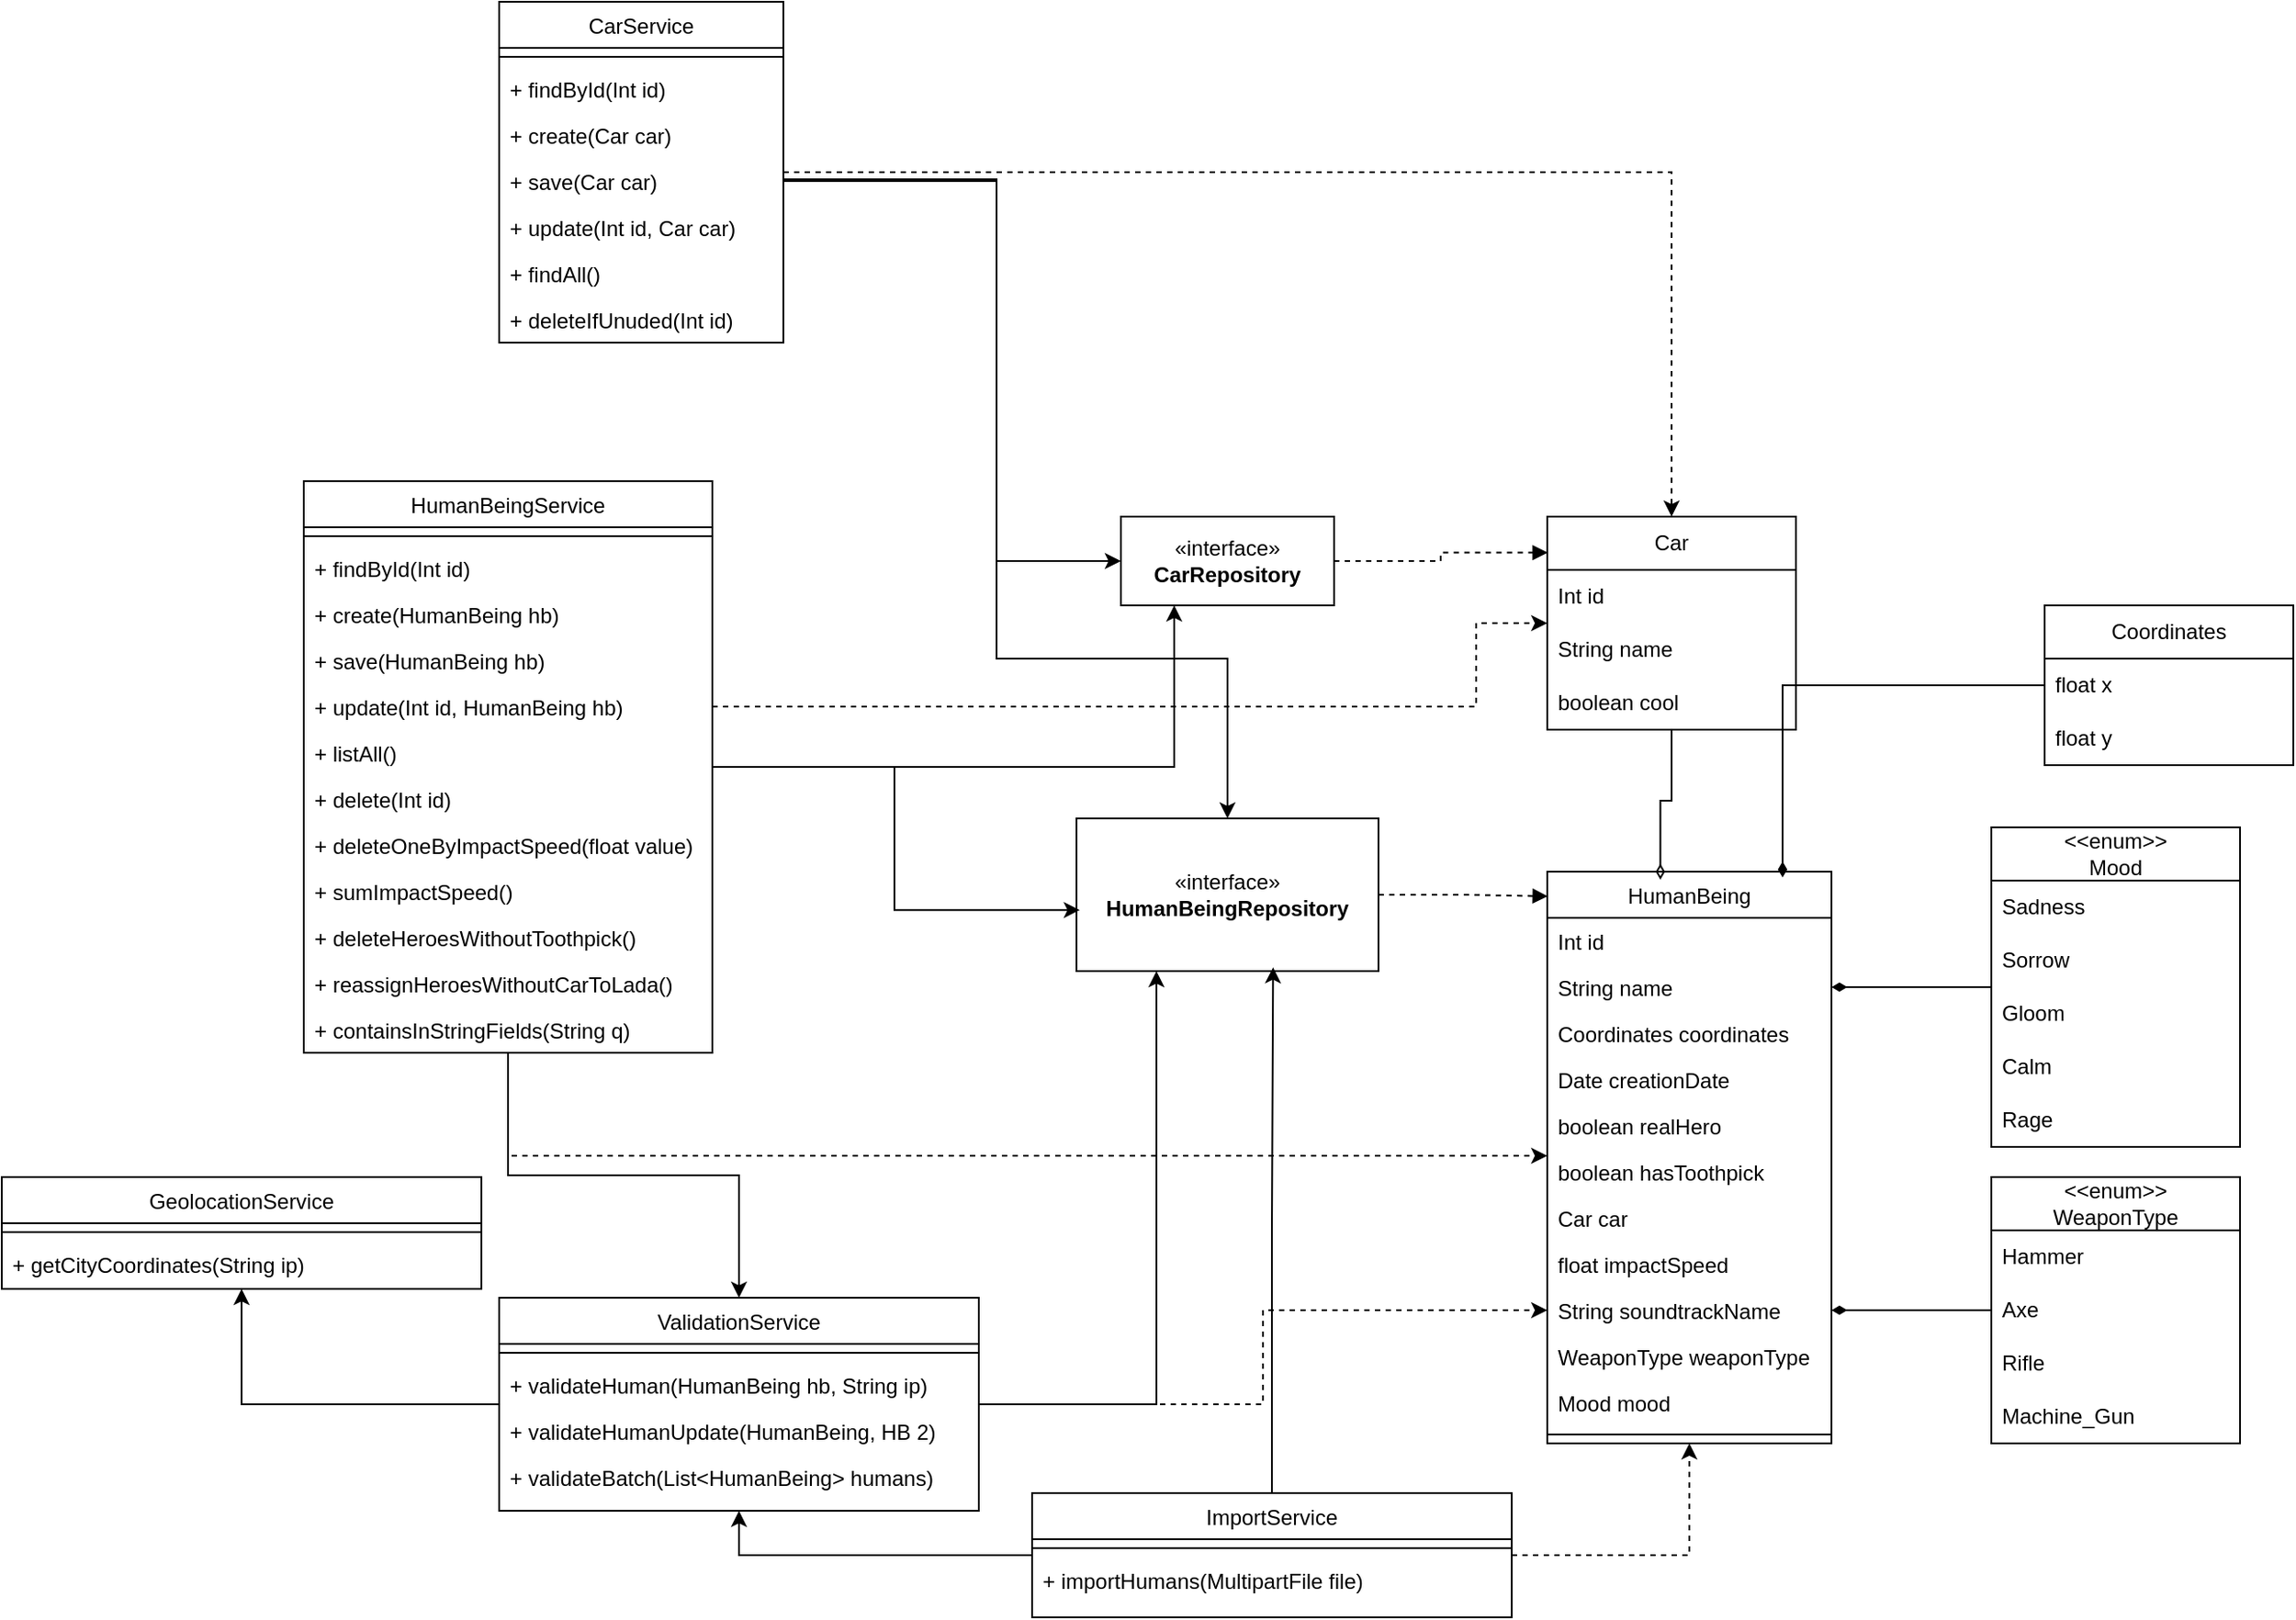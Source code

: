 <mxfile version="28.2.4">
  <diagram id="C5RBs43oDa-KdzZeNtuy" name="Page-1">
    <mxGraphModel dx="2614" dy="2122" grid="1" gridSize="10" guides="1" tooltips="1" connect="1" arrows="1" fold="1" page="1" pageScale="1" pageWidth="827" pageHeight="1169" math="0" shadow="0">
      <root>
        <mxCell id="WIyWlLk6GJQsqaUBKTNV-0" />
        <mxCell id="WIyWlLk6GJQsqaUBKTNV-1" parent="WIyWlLk6GJQsqaUBKTNV-0" />
        <mxCell id="zkfFHV4jXpPFQw0GAbJ--0" value="HumanBeing" style="swimlane;fontStyle=0;align=center;verticalAlign=top;childLayout=stackLayout;horizontal=1;startSize=26;horizontalStack=0;resizeParent=1;resizeLast=0;collapsible=1;marginBottom=0;rounded=0;shadow=0;strokeWidth=1;" parent="WIyWlLk6GJQsqaUBKTNV-1" vertex="1">
          <mxGeometry x="230" y="120" width="160" height="322" as="geometry">
            <mxRectangle x="230" y="140" width="160" height="26" as="alternateBounds" />
          </mxGeometry>
        </mxCell>
        <mxCell id="zkfFHV4jXpPFQw0GAbJ--1" value="Int id&#xa;" style="text;align=left;verticalAlign=top;spacingLeft=4;spacingRight=4;overflow=hidden;rotatable=0;points=[[0,0.5],[1,0.5]];portConstraint=eastwest;" parent="zkfFHV4jXpPFQw0GAbJ--0" vertex="1">
          <mxGeometry y="26" width="160" height="26" as="geometry" />
        </mxCell>
        <mxCell id="zkfFHV4jXpPFQw0GAbJ--2" value="String name" style="text;align=left;verticalAlign=top;spacingLeft=4;spacingRight=4;overflow=hidden;rotatable=0;points=[[0,0.5],[1,0.5]];portConstraint=eastwest;rounded=0;shadow=0;html=0;" parent="zkfFHV4jXpPFQw0GAbJ--0" vertex="1">
          <mxGeometry y="52" width="160" height="26" as="geometry" />
        </mxCell>
        <mxCell id="zkfFHV4jXpPFQw0GAbJ--3" value="Coordinates coordinates&#xa;" style="text;align=left;verticalAlign=top;spacingLeft=4;spacingRight=4;overflow=hidden;rotatable=0;points=[[0,0.5],[1,0.5]];portConstraint=eastwest;rounded=0;shadow=0;html=0;" parent="zkfFHV4jXpPFQw0GAbJ--0" vertex="1">
          <mxGeometry y="78" width="160" height="26" as="geometry" />
        </mxCell>
        <mxCell id="BKsxvk115X1CZB7dgmdb-5" value="Date creationDate" style="text;align=left;verticalAlign=top;spacingLeft=4;spacingRight=4;overflow=hidden;rotatable=0;points=[[0,0.5],[1,0.5]];portConstraint=eastwest;rounded=0;shadow=0;html=0;" parent="zkfFHV4jXpPFQw0GAbJ--0" vertex="1">
          <mxGeometry y="104" width="160" height="26" as="geometry" />
        </mxCell>
        <mxCell id="BKsxvk115X1CZB7dgmdb-6" value="boolean realHero" style="text;align=left;verticalAlign=top;spacingLeft=4;spacingRight=4;overflow=hidden;rotatable=0;points=[[0,0.5],[1,0.5]];portConstraint=eastwest;rounded=0;shadow=0;html=0;" parent="zkfFHV4jXpPFQw0GAbJ--0" vertex="1">
          <mxGeometry y="130" width="160" height="26" as="geometry" />
        </mxCell>
        <mxCell id="BKsxvk115X1CZB7dgmdb-7" value="boolean hasToothpick" style="text;align=left;verticalAlign=top;spacingLeft=4;spacingRight=4;overflow=hidden;rotatable=0;points=[[0,0.5],[1,0.5]];portConstraint=eastwest;rounded=0;shadow=0;html=0;" parent="zkfFHV4jXpPFQw0GAbJ--0" vertex="1">
          <mxGeometry y="156" width="160" height="26" as="geometry" />
        </mxCell>
        <mxCell id="BKsxvk115X1CZB7dgmdb-8" value="Car car" style="text;align=left;verticalAlign=top;spacingLeft=4;spacingRight=4;overflow=hidden;rotatable=0;points=[[0,0.5],[1,0.5]];portConstraint=eastwest;rounded=0;shadow=0;html=0;" parent="zkfFHV4jXpPFQw0GAbJ--0" vertex="1">
          <mxGeometry y="182" width="160" height="26" as="geometry" />
        </mxCell>
        <mxCell id="BKsxvk115X1CZB7dgmdb-9" value="float impactSpeed" style="text;align=left;verticalAlign=top;spacingLeft=4;spacingRight=4;overflow=hidden;rotatable=0;points=[[0,0.5],[1,0.5]];portConstraint=eastwest;rounded=0;shadow=0;html=0;" parent="zkfFHV4jXpPFQw0GAbJ--0" vertex="1">
          <mxGeometry y="208" width="160" height="26" as="geometry" />
        </mxCell>
        <mxCell id="BKsxvk115X1CZB7dgmdb-10" value="String soundtrackName" style="text;align=left;verticalAlign=top;spacingLeft=4;spacingRight=4;overflow=hidden;rotatable=0;points=[[0,0.5],[1,0.5]];portConstraint=eastwest;rounded=0;shadow=0;html=0;" parent="zkfFHV4jXpPFQw0GAbJ--0" vertex="1">
          <mxGeometry y="234" width="160" height="26" as="geometry" />
        </mxCell>
        <mxCell id="BKsxvk115X1CZB7dgmdb-11" value="WeaponType weaponType" style="text;align=left;verticalAlign=top;spacingLeft=4;spacingRight=4;overflow=hidden;rotatable=0;points=[[0,0.5],[1,0.5]];portConstraint=eastwest;rounded=0;shadow=0;html=0;" parent="zkfFHV4jXpPFQw0GAbJ--0" vertex="1">
          <mxGeometry y="260" width="160" height="26" as="geometry" />
        </mxCell>
        <mxCell id="BKsxvk115X1CZB7dgmdb-16" value="Mood mood&#xa;" style="text;align=left;verticalAlign=top;spacingLeft=4;spacingRight=4;overflow=hidden;rotatable=0;points=[[0,0.5],[1,0.5]];portConstraint=eastwest;rounded=0;shadow=0;html=0;" parent="zkfFHV4jXpPFQw0GAbJ--0" vertex="1">
          <mxGeometry y="286" width="160" height="26" as="geometry" />
        </mxCell>
        <mxCell id="zkfFHV4jXpPFQw0GAbJ--4" value="" style="line;html=1;strokeWidth=1;align=left;verticalAlign=middle;spacingTop=-1;spacingLeft=3;spacingRight=3;rotatable=0;labelPosition=right;points=[];portConstraint=eastwest;" parent="zkfFHV4jXpPFQw0GAbJ--0" vertex="1">
          <mxGeometry y="312" width="160" height="10" as="geometry" />
        </mxCell>
        <mxCell id="BKsxvk115X1CZB7dgmdb-12" value="&amp;lt;&amp;lt;enum&amp;gt;&amp;gt;&lt;div&gt;WeaponType&lt;/div&gt;" style="swimlane;fontStyle=0;childLayout=stackLayout;horizontal=1;startSize=30;horizontalStack=0;resizeParent=1;resizeParentMax=0;resizeLast=0;collapsible=1;marginBottom=0;whiteSpace=wrap;html=1;" parent="WIyWlLk6GJQsqaUBKTNV-1" vertex="1">
          <mxGeometry x="480" y="292" width="140" height="150" as="geometry" />
        </mxCell>
        <mxCell id="BKsxvk115X1CZB7dgmdb-13" value="Hammer" style="text;strokeColor=none;fillColor=none;align=left;verticalAlign=middle;spacingLeft=4;spacingRight=4;overflow=hidden;points=[[0,0.5],[1,0.5]];portConstraint=eastwest;rotatable=0;whiteSpace=wrap;html=1;" parent="BKsxvk115X1CZB7dgmdb-12" vertex="1">
          <mxGeometry y="30" width="140" height="30" as="geometry" />
        </mxCell>
        <mxCell id="BKsxvk115X1CZB7dgmdb-14" value="Axe" style="text;strokeColor=none;fillColor=none;align=left;verticalAlign=middle;spacingLeft=4;spacingRight=4;overflow=hidden;points=[[0,0.5],[1,0.5]];portConstraint=eastwest;rotatable=0;whiteSpace=wrap;html=1;" parent="BKsxvk115X1CZB7dgmdb-12" vertex="1">
          <mxGeometry y="60" width="140" height="30" as="geometry" />
        </mxCell>
        <mxCell id="BKsxvk115X1CZB7dgmdb-15" value="Rifle" style="text;strokeColor=none;fillColor=none;align=left;verticalAlign=middle;spacingLeft=4;spacingRight=4;overflow=hidden;points=[[0,0.5],[1,0.5]];portConstraint=eastwest;rotatable=0;whiteSpace=wrap;html=1;" parent="BKsxvk115X1CZB7dgmdb-12" vertex="1">
          <mxGeometry y="90" width="140" height="30" as="geometry" />
        </mxCell>
        <mxCell id="BKsxvk115X1CZB7dgmdb-17" value="Machine_Gun" style="text;strokeColor=none;fillColor=none;align=left;verticalAlign=middle;spacingLeft=4;spacingRight=4;overflow=hidden;points=[[0,0.5],[1,0.5]];portConstraint=eastwest;rotatable=0;whiteSpace=wrap;html=1;" parent="BKsxvk115X1CZB7dgmdb-12" vertex="1">
          <mxGeometry y="120" width="140" height="30" as="geometry" />
        </mxCell>
        <mxCell id="BKsxvk115X1CZB7dgmdb-18" style="edgeStyle=orthogonalEdgeStyle;rounded=0;orthogonalLoop=1;jettySize=auto;html=1;entryX=1;entryY=0.5;entryDx=0;entryDy=0;endArrow=diamondThin;endFill=1;" parent="WIyWlLk6GJQsqaUBKTNV-1" source="BKsxvk115X1CZB7dgmdb-14" target="BKsxvk115X1CZB7dgmdb-10" edge="1">
          <mxGeometry relative="1" as="geometry" />
        </mxCell>
        <mxCell id="BKsxvk115X1CZB7dgmdb-25" style="edgeStyle=orthogonalEdgeStyle;rounded=0;orthogonalLoop=1;jettySize=auto;html=1;entryX=1;entryY=0.5;entryDx=0;entryDy=0;endArrow=diamondThin;endFill=1;" parent="WIyWlLk6GJQsqaUBKTNV-1" source="BKsxvk115X1CZB7dgmdb-19" target="zkfFHV4jXpPFQw0GAbJ--2" edge="1">
          <mxGeometry relative="1" as="geometry" />
        </mxCell>
        <mxCell id="BKsxvk115X1CZB7dgmdb-19" value="&amp;lt;&amp;lt;enum&amp;gt;&amp;gt;&lt;div&gt;Mood&lt;/div&gt;" style="swimlane;fontStyle=0;childLayout=stackLayout;horizontal=1;startSize=30;horizontalStack=0;resizeParent=1;resizeParentMax=0;resizeLast=0;collapsible=1;marginBottom=0;whiteSpace=wrap;html=1;" parent="WIyWlLk6GJQsqaUBKTNV-1" vertex="1">
          <mxGeometry x="480" y="95" width="140" height="180" as="geometry" />
        </mxCell>
        <mxCell id="BKsxvk115X1CZB7dgmdb-20" value="Sadness" style="text;strokeColor=none;fillColor=none;align=left;verticalAlign=middle;spacingLeft=4;spacingRight=4;overflow=hidden;points=[[0,0.5],[1,0.5]];portConstraint=eastwest;rotatable=0;whiteSpace=wrap;html=1;" parent="BKsxvk115X1CZB7dgmdb-19" vertex="1">
          <mxGeometry y="30" width="140" height="30" as="geometry" />
        </mxCell>
        <mxCell id="BKsxvk115X1CZB7dgmdb-21" value="Sorrow" style="text;strokeColor=none;fillColor=none;align=left;verticalAlign=middle;spacingLeft=4;spacingRight=4;overflow=hidden;points=[[0,0.5],[1,0.5]];portConstraint=eastwest;rotatable=0;whiteSpace=wrap;html=1;" parent="BKsxvk115X1CZB7dgmdb-19" vertex="1">
          <mxGeometry y="60" width="140" height="30" as="geometry" />
        </mxCell>
        <mxCell id="BKsxvk115X1CZB7dgmdb-22" value="Gloom" style="text;strokeColor=none;fillColor=none;align=left;verticalAlign=middle;spacingLeft=4;spacingRight=4;overflow=hidden;points=[[0,0.5],[1,0.5]];portConstraint=eastwest;rotatable=0;whiteSpace=wrap;html=1;" parent="BKsxvk115X1CZB7dgmdb-19" vertex="1">
          <mxGeometry y="90" width="140" height="30" as="geometry" />
        </mxCell>
        <mxCell id="BKsxvk115X1CZB7dgmdb-23" value="Calm" style="text;strokeColor=none;fillColor=none;align=left;verticalAlign=middle;spacingLeft=4;spacingRight=4;overflow=hidden;points=[[0,0.5],[1,0.5]];portConstraint=eastwest;rotatable=0;whiteSpace=wrap;html=1;" parent="BKsxvk115X1CZB7dgmdb-19" vertex="1">
          <mxGeometry y="120" width="140" height="30" as="geometry" />
        </mxCell>
        <mxCell id="BKsxvk115X1CZB7dgmdb-24" value="Rage" style="text;strokeColor=none;fillColor=none;align=left;verticalAlign=middle;spacingLeft=4;spacingRight=4;overflow=hidden;points=[[0,0.5],[1,0.5]];portConstraint=eastwest;rotatable=0;whiteSpace=wrap;html=1;" parent="BKsxvk115X1CZB7dgmdb-19" vertex="1">
          <mxGeometry y="150" width="140" height="30" as="geometry" />
        </mxCell>
        <mxCell id="BKsxvk115X1CZB7dgmdb-26" value="Car" style="swimlane;fontStyle=0;childLayout=stackLayout;horizontal=1;startSize=30;horizontalStack=0;resizeParent=1;resizeParentMax=0;resizeLast=0;collapsible=1;marginBottom=0;whiteSpace=wrap;html=1;" parent="WIyWlLk6GJQsqaUBKTNV-1" vertex="1">
          <mxGeometry x="230" y="-80" width="140" height="120" as="geometry" />
        </mxCell>
        <mxCell id="BKsxvk115X1CZB7dgmdb-27" value="Int id" style="text;strokeColor=none;fillColor=none;align=left;verticalAlign=middle;spacingLeft=4;spacingRight=4;overflow=hidden;points=[[0,0.5],[1,0.5]];portConstraint=eastwest;rotatable=0;whiteSpace=wrap;html=1;" parent="BKsxvk115X1CZB7dgmdb-26" vertex="1">
          <mxGeometry y="30" width="140" height="30" as="geometry" />
        </mxCell>
        <mxCell id="BKsxvk115X1CZB7dgmdb-28" value="String name" style="text;strokeColor=none;fillColor=none;align=left;verticalAlign=middle;spacingLeft=4;spacingRight=4;overflow=hidden;points=[[0,0.5],[1,0.5]];portConstraint=eastwest;rotatable=0;whiteSpace=wrap;html=1;" parent="BKsxvk115X1CZB7dgmdb-26" vertex="1">
          <mxGeometry y="60" width="140" height="30" as="geometry" />
        </mxCell>
        <mxCell id="BKsxvk115X1CZB7dgmdb-29" value="boolean cool" style="text;strokeColor=none;fillColor=none;align=left;verticalAlign=middle;spacingLeft=4;spacingRight=4;overflow=hidden;points=[[0,0.5],[1,0.5]];portConstraint=eastwest;rotatable=0;whiteSpace=wrap;html=1;" parent="BKsxvk115X1CZB7dgmdb-26" vertex="1">
          <mxGeometry y="90" width="140" height="30" as="geometry" />
        </mxCell>
        <mxCell id="BKsxvk115X1CZB7dgmdb-30" value="Coordinates" style="swimlane;fontStyle=0;childLayout=stackLayout;horizontal=1;startSize=30;horizontalStack=0;resizeParent=1;resizeParentMax=0;resizeLast=0;collapsible=1;marginBottom=0;whiteSpace=wrap;html=1;" parent="WIyWlLk6GJQsqaUBKTNV-1" vertex="1">
          <mxGeometry x="510" y="-30" width="140" height="90" as="geometry" />
        </mxCell>
        <mxCell id="BKsxvk115X1CZB7dgmdb-31" value="float x" style="text;strokeColor=none;fillColor=none;align=left;verticalAlign=middle;spacingLeft=4;spacingRight=4;overflow=hidden;points=[[0,0.5],[1,0.5]];portConstraint=eastwest;rotatable=0;whiteSpace=wrap;html=1;" parent="BKsxvk115X1CZB7dgmdb-30" vertex="1">
          <mxGeometry y="30" width="140" height="30" as="geometry" />
        </mxCell>
        <mxCell id="BKsxvk115X1CZB7dgmdb-32" value="float y" style="text;strokeColor=none;fillColor=none;align=left;verticalAlign=middle;spacingLeft=4;spacingRight=4;overflow=hidden;points=[[0,0.5],[1,0.5]];portConstraint=eastwest;rotatable=0;whiteSpace=wrap;html=1;" parent="BKsxvk115X1CZB7dgmdb-30" vertex="1">
          <mxGeometry y="60" width="140" height="30" as="geometry" />
        </mxCell>
        <mxCell id="BKsxvk115X1CZB7dgmdb-34" style="edgeStyle=orthogonalEdgeStyle;rounded=0;orthogonalLoop=1;jettySize=auto;html=1;entryX=0.828;entryY=0.01;entryDx=0;entryDy=0;entryPerimeter=0;endArrow=diamondThin;endFill=1;" parent="WIyWlLk6GJQsqaUBKTNV-1" source="BKsxvk115X1CZB7dgmdb-31" target="zkfFHV4jXpPFQw0GAbJ--0" edge="1">
          <mxGeometry relative="1" as="geometry" />
        </mxCell>
        <mxCell id="BKsxvk115X1CZB7dgmdb-37" style="edgeStyle=orthogonalEdgeStyle;rounded=0;orthogonalLoop=1;jettySize=auto;html=1;entryX=0.398;entryY=0.014;entryDx=0;entryDy=0;entryPerimeter=0;endArrow=diamondThin;endFill=0;" parent="WIyWlLk6GJQsqaUBKTNV-1" source="BKsxvk115X1CZB7dgmdb-26" target="zkfFHV4jXpPFQw0GAbJ--0" edge="1">
          <mxGeometry relative="1" as="geometry" />
        </mxCell>
        <mxCell id="BKsxvk115X1CZB7dgmdb-39" value="«interface»&lt;br&gt;&lt;b&gt;HumanBeingRepository&lt;/b&gt;" style="html=1;whiteSpace=wrap;" parent="WIyWlLk6GJQsqaUBKTNV-1" vertex="1">
          <mxGeometry x="-35" y="90" width="170" height="86" as="geometry" />
        </mxCell>
        <mxCell id="BKsxvk115X1CZB7dgmdb-40" value="«interface»&lt;br&gt;&lt;b&gt;CarRepository&lt;/b&gt;" style="html=1;whiteSpace=wrap;" parent="WIyWlLk6GJQsqaUBKTNV-1" vertex="1">
          <mxGeometry x="-10" y="-80" width="120" height="50" as="geometry" />
        </mxCell>
        <mxCell id="BKsxvk115X1CZB7dgmdb-41" style="edgeStyle=orthogonalEdgeStyle;rounded=0;orthogonalLoop=1;jettySize=auto;html=1;entryX=0.002;entryY=0.169;entryDx=0;entryDy=0;entryPerimeter=0;dashed=1;endArrow=block;endFill=1;" parent="WIyWlLk6GJQsqaUBKTNV-1" source="BKsxvk115X1CZB7dgmdb-40" target="BKsxvk115X1CZB7dgmdb-26" edge="1">
          <mxGeometry relative="1" as="geometry" />
        </mxCell>
        <mxCell id="BKsxvk115X1CZB7dgmdb-42" style="edgeStyle=orthogonalEdgeStyle;rounded=0;orthogonalLoop=1;jettySize=auto;html=1;entryX=0.002;entryY=0.043;entryDx=0;entryDy=0;entryPerimeter=0;dashed=1;endArrow=block;endFill=1;" parent="WIyWlLk6GJQsqaUBKTNV-1" source="BKsxvk115X1CZB7dgmdb-39" target="zkfFHV4jXpPFQw0GAbJ--0" edge="1">
          <mxGeometry relative="1" as="geometry" />
        </mxCell>
        <mxCell id="BKsxvk115X1CZB7dgmdb-81" style="edgeStyle=orthogonalEdgeStyle;rounded=0;orthogonalLoop=1;jettySize=auto;html=1;entryX=0.5;entryY=0;entryDx=0;entryDy=0;dashed=1;" parent="WIyWlLk6GJQsqaUBKTNV-1" source="BKsxvk115X1CZB7dgmdb-43" target="BKsxvk115X1CZB7dgmdb-26" edge="1">
          <mxGeometry relative="1" as="geometry" />
        </mxCell>
        <mxCell id="BKsxvk115X1CZB7dgmdb-43" value="CarService" style="swimlane;fontStyle=0;align=center;verticalAlign=top;childLayout=stackLayout;horizontal=1;startSize=26;horizontalStack=0;resizeParent=1;resizeLast=0;collapsible=1;marginBottom=0;rounded=0;shadow=0;strokeWidth=1;" parent="WIyWlLk6GJQsqaUBKTNV-1" vertex="1">
          <mxGeometry x="-360" y="-370" width="160" height="192" as="geometry">
            <mxRectangle x="230" y="140" width="160" height="26" as="alternateBounds" />
          </mxGeometry>
        </mxCell>
        <mxCell id="BKsxvk115X1CZB7dgmdb-55" value="" style="line;html=1;strokeWidth=1;align=left;verticalAlign=middle;spacingTop=-1;spacingLeft=3;spacingRight=3;rotatable=0;labelPosition=right;points=[];portConstraint=eastwest;" parent="BKsxvk115X1CZB7dgmdb-43" vertex="1">
          <mxGeometry y="26" width="160" height="10" as="geometry" />
        </mxCell>
        <mxCell id="BKsxvk115X1CZB7dgmdb-56" value="+ findById(Int id)" style="text;align=left;verticalAlign=top;spacingLeft=4;spacingRight=4;overflow=hidden;rotatable=0;points=[[0,0.5],[1,0.5]];portConstraint=eastwest;" parent="BKsxvk115X1CZB7dgmdb-43" vertex="1">
          <mxGeometry y="36" width="160" height="26" as="geometry" />
        </mxCell>
        <mxCell id="BKsxvk115X1CZB7dgmdb-57" value="+ create(Car car)" style="text;align=left;verticalAlign=top;spacingLeft=4;spacingRight=4;overflow=hidden;rotatable=0;points=[[0,0.5],[1,0.5]];portConstraint=eastwest;" parent="BKsxvk115X1CZB7dgmdb-43" vertex="1">
          <mxGeometry y="62" width="160" height="26" as="geometry" />
        </mxCell>
        <mxCell id="BKsxvk115X1CZB7dgmdb-58" value="+ save(Car car)" style="text;align=left;verticalAlign=top;spacingLeft=4;spacingRight=4;overflow=hidden;rotatable=0;points=[[0,0.5],[1,0.5]];portConstraint=eastwest;" parent="BKsxvk115X1CZB7dgmdb-43" vertex="1">
          <mxGeometry y="88" width="160" height="26" as="geometry" />
        </mxCell>
        <mxCell id="BKsxvk115X1CZB7dgmdb-59" value="+ update(Int id, Car car)" style="text;align=left;verticalAlign=top;spacingLeft=4;spacingRight=4;overflow=hidden;rotatable=0;points=[[0,0.5],[1,0.5]];portConstraint=eastwest;" parent="BKsxvk115X1CZB7dgmdb-43" vertex="1">
          <mxGeometry y="114" width="160" height="26" as="geometry" />
        </mxCell>
        <mxCell id="BKsxvk115X1CZB7dgmdb-60" value="+ findAll()" style="text;align=left;verticalAlign=top;spacingLeft=4;spacingRight=4;overflow=hidden;rotatable=0;points=[[0,0.5],[1,0.5]];portConstraint=eastwest;" parent="BKsxvk115X1CZB7dgmdb-43" vertex="1">
          <mxGeometry y="140" width="160" height="26" as="geometry" />
        </mxCell>
        <mxCell id="BKsxvk115X1CZB7dgmdb-61" value="+ deleteIfUnuded(Int id)" style="text;align=left;verticalAlign=top;spacingLeft=4;spacingRight=4;overflow=hidden;rotatable=0;points=[[0,0.5],[1,0.5]];portConstraint=eastwest;" parent="BKsxvk115X1CZB7dgmdb-43" vertex="1">
          <mxGeometry y="166" width="160" height="26" as="geometry" />
        </mxCell>
        <mxCell id="BKsxvk115X1CZB7dgmdb-79" style="edgeStyle=orthogonalEdgeStyle;rounded=0;orthogonalLoop=1;jettySize=auto;html=1;entryX=0.25;entryY=1;entryDx=0;entryDy=0;" parent="WIyWlLk6GJQsqaUBKTNV-1" source="BKsxvk115X1CZB7dgmdb-62" target="BKsxvk115X1CZB7dgmdb-40" edge="1">
          <mxGeometry relative="1" as="geometry" />
        </mxCell>
        <mxCell id="BKsxvk115X1CZB7dgmdb-82" style="edgeStyle=orthogonalEdgeStyle;rounded=0;orthogonalLoop=1;jettySize=auto;html=1;dashed=1;" parent="WIyWlLk6GJQsqaUBKTNV-1" source="BKsxvk115X1CZB7dgmdb-62" target="zkfFHV4jXpPFQw0GAbJ--0" edge="1">
          <mxGeometry relative="1" as="geometry">
            <Array as="points">
              <mxPoint x="-355" y="280" />
            </Array>
          </mxGeometry>
        </mxCell>
        <mxCell id="shd3vXzF2xrmEFCqBVI0-13" style="edgeStyle=orthogonalEdgeStyle;rounded=0;orthogonalLoop=1;jettySize=auto;html=1;entryX=0.5;entryY=0;entryDx=0;entryDy=0;" edge="1" parent="WIyWlLk6GJQsqaUBKTNV-1" source="BKsxvk115X1CZB7dgmdb-62" target="shd3vXzF2xrmEFCqBVI0-0">
          <mxGeometry relative="1" as="geometry" />
        </mxCell>
        <mxCell id="BKsxvk115X1CZB7dgmdb-62" value="HumanBeingService" style="swimlane;fontStyle=0;align=center;verticalAlign=top;childLayout=stackLayout;horizontal=1;startSize=26;horizontalStack=0;resizeParent=1;resizeLast=0;collapsible=1;marginBottom=0;rounded=0;shadow=0;strokeWidth=1;" parent="WIyWlLk6GJQsqaUBKTNV-1" vertex="1">
          <mxGeometry x="-470" y="-100" width="230" height="322" as="geometry">
            <mxRectangle x="230" y="140" width="160" height="26" as="alternateBounds" />
          </mxGeometry>
        </mxCell>
        <mxCell id="BKsxvk115X1CZB7dgmdb-63" value="" style="line;html=1;strokeWidth=1;align=left;verticalAlign=middle;spacingTop=-1;spacingLeft=3;spacingRight=3;rotatable=0;labelPosition=right;points=[];portConstraint=eastwest;" parent="BKsxvk115X1CZB7dgmdb-62" vertex="1">
          <mxGeometry y="26" width="230" height="10" as="geometry" />
        </mxCell>
        <mxCell id="BKsxvk115X1CZB7dgmdb-64" value="+ findById(Int id)" style="text;align=left;verticalAlign=top;spacingLeft=4;spacingRight=4;overflow=hidden;rotatable=0;points=[[0,0.5],[1,0.5]];portConstraint=eastwest;" parent="BKsxvk115X1CZB7dgmdb-62" vertex="1">
          <mxGeometry y="36" width="230" height="26" as="geometry" />
        </mxCell>
        <mxCell id="BKsxvk115X1CZB7dgmdb-65" value="+ create(HumanBeing hb)" style="text;align=left;verticalAlign=top;spacingLeft=4;spacingRight=4;overflow=hidden;rotatable=0;points=[[0,0.5],[1,0.5]];portConstraint=eastwest;" parent="BKsxvk115X1CZB7dgmdb-62" vertex="1">
          <mxGeometry y="62" width="230" height="26" as="geometry" />
        </mxCell>
        <mxCell id="BKsxvk115X1CZB7dgmdb-66" value="+ save(HumanBeing hb)" style="text;align=left;verticalAlign=top;spacingLeft=4;spacingRight=4;overflow=hidden;rotatable=0;points=[[0,0.5],[1,0.5]];portConstraint=eastwest;" parent="BKsxvk115X1CZB7dgmdb-62" vertex="1">
          <mxGeometry y="88" width="230" height="26" as="geometry" />
        </mxCell>
        <mxCell id="BKsxvk115X1CZB7dgmdb-67" value="+ update(Int id, HumanBeing hb)" style="text;align=left;verticalAlign=top;spacingLeft=4;spacingRight=4;overflow=hidden;rotatable=0;points=[[0,0.5],[1,0.5]];portConstraint=eastwest;" parent="BKsxvk115X1CZB7dgmdb-62" vertex="1">
          <mxGeometry y="114" width="230" height="26" as="geometry" />
        </mxCell>
        <mxCell id="BKsxvk115X1CZB7dgmdb-68" value="+ listAll()" style="text;align=left;verticalAlign=top;spacingLeft=4;spacingRight=4;overflow=hidden;rotatable=0;points=[[0,0.5],[1,0.5]];portConstraint=eastwest;" parent="BKsxvk115X1CZB7dgmdb-62" vertex="1">
          <mxGeometry y="140" width="230" height="26" as="geometry" />
        </mxCell>
        <mxCell id="BKsxvk115X1CZB7dgmdb-69" value="+ delete(Int id)" style="text;align=left;verticalAlign=top;spacingLeft=4;spacingRight=4;overflow=hidden;rotatable=0;points=[[0,0.5],[1,0.5]];portConstraint=eastwest;" parent="BKsxvk115X1CZB7dgmdb-62" vertex="1">
          <mxGeometry y="166" width="230" height="26" as="geometry" />
        </mxCell>
        <mxCell id="BKsxvk115X1CZB7dgmdb-71" value="+ deleteOneByImpactSpeed(float value)" style="text;align=left;verticalAlign=top;spacingLeft=4;spacingRight=4;overflow=hidden;rotatable=0;points=[[0,0.5],[1,0.5]];portConstraint=eastwest;" parent="BKsxvk115X1CZB7dgmdb-62" vertex="1">
          <mxGeometry y="192" width="230" height="26" as="geometry" />
        </mxCell>
        <mxCell id="BKsxvk115X1CZB7dgmdb-72" value="+ sumImpactSpeed()" style="text;align=left;verticalAlign=top;spacingLeft=4;spacingRight=4;overflow=hidden;rotatable=0;points=[[0,0.5],[1,0.5]];portConstraint=eastwest;" parent="BKsxvk115X1CZB7dgmdb-62" vertex="1">
          <mxGeometry y="218" width="230" height="26" as="geometry" />
        </mxCell>
        <mxCell id="BKsxvk115X1CZB7dgmdb-73" value="+ deleteHeroesWithoutToothpick()" style="text;align=left;verticalAlign=top;spacingLeft=4;spacingRight=4;overflow=hidden;rotatable=0;points=[[0,0.5],[1,0.5]];portConstraint=eastwest;" parent="BKsxvk115X1CZB7dgmdb-62" vertex="1">
          <mxGeometry y="244" width="230" height="26" as="geometry" />
        </mxCell>
        <mxCell id="BKsxvk115X1CZB7dgmdb-74" value="+ reassignHeroesWithoutCarToLada()" style="text;align=left;verticalAlign=top;spacingLeft=4;spacingRight=4;overflow=hidden;rotatable=0;points=[[0,0.5],[1,0.5]];portConstraint=eastwest;" parent="BKsxvk115X1CZB7dgmdb-62" vertex="1">
          <mxGeometry y="270" width="230" height="26" as="geometry" />
        </mxCell>
        <mxCell id="BKsxvk115X1CZB7dgmdb-75" value="+ containsInStringFields(String q)" style="text;align=left;verticalAlign=top;spacingLeft=4;spacingRight=4;overflow=hidden;rotatable=0;points=[[0,0.5],[1,0.5]];portConstraint=eastwest;" parent="BKsxvk115X1CZB7dgmdb-62" vertex="1">
          <mxGeometry y="296" width="230" height="26" as="geometry" />
        </mxCell>
        <mxCell id="BKsxvk115X1CZB7dgmdb-76" style="edgeStyle=orthogonalEdgeStyle;rounded=0;orthogonalLoop=1;jettySize=auto;html=1;entryX=0;entryY=0.5;entryDx=0;entryDy=0;" parent="WIyWlLk6GJQsqaUBKTNV-1" source="BKsxvk115X1CZB7dgmdb-58" target="BKsxvk115X1CZB7dgmdb-40" edge="1">
          <mxGeometry relative="1" as="geometry">
            <Array as="points">
              <mxPoint x="-80" y="-269" />
              <mxPoint x="-80" y="-55" />
            </Array>
          </mxGeometry>
        </mxCell>
        <mxCell id="BKsxvk115X1CZB7dgmdb-77" style="edgeStyle=orthogonalEdgeStyle;rounded=0;orthogonalLoop=1;jettySize=auto;html=1;entryX=0.5;entryY=0;entryDx=0;entryDy=0;" parent="WIyWlLk6GJQsqaUBKTNV-1" source="BKsxvk115X1CZB7dgmdb-43" target="BKsxvk115X1CZB7dgmdb-39" edge="1">
          <mxGeometry relative="1" as="geometry">
            <Array as="points">
              <mxPoint x="-80" y="-270" />
              <mxPoint x="-80" />
              <mxPoint x="50" />
            </Array>
          </mxGeometry>
        </mxCell>
        <mxCell id="BKsxvk115X1CZB7dgmdb-78" style="edgeStyle=orthogonalEdgeStyle;rounded=0;orthogonalLoop=1;jettySize=auto;html=1;entryX=0.011;entryY=0.6;entryDx=0;entryDy=0;entryPerimeter=0;" parent="WIyWlLk6GJQsqaUBKTNV-1" source="BKsxvk115X1CZB7dgmdb-62" target="BKsxvk115X1CZB7dgmdb-39" edge="1">
          <mxGeometry relative="1" as="geometry" />
        </mxCell>
        <mxCell id="BKsxvk115X1CZB7dgmdb-80" style="edgeStyle=orthogonalEdgeStyle;rounded=0;orthogonalLoop=1;jettySize=auto;html=1;dashed=1;" parent="WIyWlLk6GJQsqaUBKTNV-1" source="BKsxvk115X1CZB7dgmdb-67" target="BKsxvk115X1CZB7dgmdb-26" edge="1">
          <mxGeometry relative="1" as="geometry">
            <Array as="points">
              <mxPoint x="190" y="27" />
              <mxPoint x="190" y="-20" />
            </Array>
          </mxGeometry>
        </mxCell>
        <mxCell id="shd3vXzF2xrmEFCqBVI0-14" style="edgeStyle=orthogonalEdgeStyle;rounded=0;orthogonalLoop=1;jettySize=auto;html=1;entryX=0;entryY=0.5;entryDx=0;entryDy=0;dashed=1;" edge="1" parent="WIyWlLk6GJQsqaUBKTNV-1" source="shd3vXzF2xrmEFCqBVI0-0" target="BKsxvk115X1CZB7dgmdb-10">
          <mxGeometry relative="1" as="geometry" />
        </mxCell>
        <mxCell id="shd3vXzF2xrmEFCqBVI0-15" style="edgeStyle=orthogonalEdgeStyle;rounded=0;orthogonalLoop=1;jettySize=auto;html=1;" edge="1" parent="WIyWlLk6GJQsqaUBKTNV-1" source="shd3vXzF2xrmEFCqBVI0-0" target="BKsxvk115X1CZB7dgmdb-39">
          <mxGeometry relative="1" as="geometry">
            <Array as="points">
              <mxPoint x="10" y="310" />
              <mxPoint x="10" y="310" />
            </Array>
          </mxGeometry>
        </mxCell>
        <mxCell id="shd3vXzF2xrmEFCqBVI0-27" style="edgeStyle=orthogonalEdgeStyle;rounded=0;orthogonalLoop=1;jettySize=auto;html=1;entryX=0.5;entryY=1;entryDx=0;entryDy=0;" edge="1" parent="WIyWlLk6GJQsqaUBKTNV-1" source="shd3vXzF2xrmEFCqBVI0-0" target="shd3vXzF2xrmEFCqBVI0-16">
          <mxGeometry relative="1" as="geometry" />
        </mxCell>
        <mxCell id="shd3vXzF2xrmEFCqBVI0-0" value="ValidationService" style="swimlane;fontStyle=0;align=center;verticalAlign=top;childLayout=stackLayout;horizontal=1;startSize=26;horizontalStack=0;resizeParent=1;resizeLast=0;collapsible=1;marginBottom=0;rounded=0;shadow=0;strokeWidth=1;" vertex="1" parent="WIyWlLk6GJQsqaUBKTNV-1">
          <mxGeometry x="-360" y="360" width="270" height="120" as="geometry">
            <mxRectangle x="230" y="140" width="160" height="26" as="alternateBounds" />
          </mxGeometry>
        </mxCell>
        <mxCell id="shd3vXzF2xrmEFCqBVI0-1" value="" style="line;html=1;strokeWidth=1;align=left;verticalAlign=middle;spacingTop=-1;spacingLeft=3;spacingRight=3;rotatable=0;labelPosition=right;points=[];portConstraint=eastwest;" vertex="1" parent="shd3vXzF2xrmEFCqBVI0-0">
          <mxGeometry y="26" width="270" height="10" as="geometry" />
        </mxCell>
        <mxCell id="shd3vXzF2xrmEFCqBVI0-2" value="+ validateHuman(HumanBeing hb, String ip)" style="text;align=left;verticalAlign=top;spacingLeft=4;spacingRight=4;overflow=hidden;rotatable=0;points=[[0,0.5],[1,0.5]];portConstraint=eastwest;" vertex="1" parent="shd3vXzF2xrmEFCqBVI0-0">
          <mxGeometry y="36" width="270" height="26" as="geometry" />
        </mxCell>
        <mxCell id="shd3vXzF2xrmEFCqBVI0-3" value="+ validateHumanUpdate(HumanBeing, HB 2)" style="text;align=left;verticalAlign=top;spacingLeft=4;spacingRight=4;overflow=hidden;rotatable=0;points=[[0,0.5],[1,0.5]];portConstraint=eastwest;" vertex="1" parent="shd3vXzF2xrmEFCqBVI0-0">
          <mxGeometry y="62" width="270" height="26" as="geometry" />
        </mxCell>
        <mxCell id="shd3vXzF2xrmEFCqBVI0-4" value="+ validateBatch(List&lt;HumanBeing&gt; humans)" style="text;align=left;verticalAlign=top;spacingLeft=4;spacingRight=4;overflow=hidden;rotatable=0;points=[[0,0.5],[1,0.5]];portConstraint=eastwest;" vertex="1" parent="shd3vXzF2xrmEFCqBVI0-0">
          <mxGeometry y="88" width="270" height="26" as="geometry" />
        </mxCell>
        <mxCell id="shd3vXzF2xrmEFCqBVI0-16" value="GeolocationService" style="swimlane;fontStyle=0;align=center;verticalAlign=top;childLayout=stackLayout;horizontal=1;startSize=26;horizontalStack=0;resizeParent=1;resizeLast=0;collapsible=1;marginBottom=0;rounded=0;shadow=0;strokeWidth=1;" vertex="1" parent="WIyWlLk6GJQsqaUBKTNV-1">
          <mxGeometry x="-640" y="292" width="270" height="63" as="geometry">
            <mxRectangle x="230" y="140" width="160" height="26" as="alternateBounds" />
          </mxGeometry>
        </mxCell>
        <mxCell id="shd3vXzF2xrmEFCqBVI0-17" value="" style="line;html=1;strokeWidth=1;align=left;verticalAlign=middle;spacingTop=-1;spacingLeft=3;spacingRight=3;rotatable=0;labelPosition=right;points=[];portConstraint=eastwest;" vertex="1" parent="shd3vXzF2xrmEFCqBVI0-16">
          <mxGeometry y="26" width="270" height="10" as="geometry" />
        </mxCell>
        <mxCell id="shd3vXzF2xrmEFCqBVI0-18" value="+ getCityCoordinates(String ip)" style="text;align=left;verticalAlign=top;spacingLeft=4;spacingRight=4;overflow=hidden;rotatable=0;points=[[0,0.5],[1,0.5]];portConstraint=eastwest;" vertex="1" parent="shd3vXzF2xrmEFCqBVI0-16">
          <mxGeometry y="36" width="270" height="26" as="geometry" />
        </mxCell>
        <mxCell id="shd3vXzF2xrmEFCqBVI0-28" style="edgeStyle=orthogonalEdgeStyle;rounded=0;orthogonalLoop=1;jettySize=auto;html=1;entryX=0.5;entryY=1;entryDx=0;entryDy=0;dashed=1;" edge="1" parent="WIyWlLk6GJQsqaUBKTNV-1" source="shd3vXzF2xrmEFCqBVI0-22" target="zkfFHV4jXpPFQw0GAbJ--0">
          <mxGeometry relative="1" as="geometry" />
        </mxCell>
        <mxCell id="shd3vXzF2xrmEFCqBVI0-30" style="edgeStyle=orthogonalEdgeStyle;rounded=0;orthogonalLoop=1;jettySize=auto;html=1;entryX=0.5;entryY=1;entryDx=0;entryDy=0;" edge="1" parent="WIyWlLk6GJQsqaUBKTNV-1" source="shd3vXzF2xrmEFCqBVI0-22" target="shd3vXzF2xrmEFCqBVI0-0">
          <mxGeometry relative="1" as="geometry" />
        </mxCell>
        <mxCell id="shd3vXzF2xrmEFCqBVI0-22" value="ImportService" style="swimlane;fontStyle=0;align=center;verticalAlign=top;childLayout=stackLayout;horizontal=1;startSize=26;horizontalStack=0;resizeParent=1;resizeLast=0;collapsible=1;marginBottom=0;rounded=0;shadow=0;strokeWidth=1;" vertex="1" parent="WIyWlLk6GJQsqaUBKTNV-1">
          <mxGeometry x="-60" y="470" width="270" height="70" as="geometry">
            <mxRectangle x="230" y="140" width="160" height="26" as="alternateBounds" />
          </mxGeometry>
        </mxCell>
        <mxCell id="shd3vXzF2xrmEFCqBVI0-23" value="" style="line;html=1;strokeWidth=1;align=left;verticalAlign=middle;spacingTop=-1;spacingLeft=3;spacingRight=3;rotatable=0;labelPosition=right;points=[];portConstraint=eastwest;" vertex="1" parent="shd3vXzF2xrmEFCqBVI0-22">
          <mxGeometry y="26" width="270" height="10" as="geometry" />
        </mxCell>
        <mxCell id="shd3vXzF2xrmEFCqBVI0-24" value="+ importHumans(MultipartFile file)" style="text;align=left;verticalAlign=top;spacingLeft=4;spacingRight=4;overflow=hidden;rotatable=0;points=[[0,0.5],[1,0.5]];portConstraint=eastwest;" vertex="1" parent="shd3vXzF2xrmEFCqBVI0-22">
          <mxGeometry y="36" width="270" height="26" as="geometry" />
        </mxCell>
        <mxCell id="shd3vXzF2xrmEFCqBVI0-29" style="edgeStyle=orthogonalEdgeStyle;rounded=0;orthogonalLoop=1;jettySize=auto;html=1;entryX=0.651;entryY=0.975;entryDx=0;entryDy=0;entryPerimeter=0;" edge="1" parent="WIyWlLk6GJQsqaUBKTNV-1" source="shd3vXzF2xrmEFCqBVI0-22" target="BKsxvk115X1CZB7dgmdb-39">
          <mxGeometry relative="1" as="geometry" />
        </mxCell>
      </root>
    </mxGraphModel>
  </diagram>
</mxfile>
